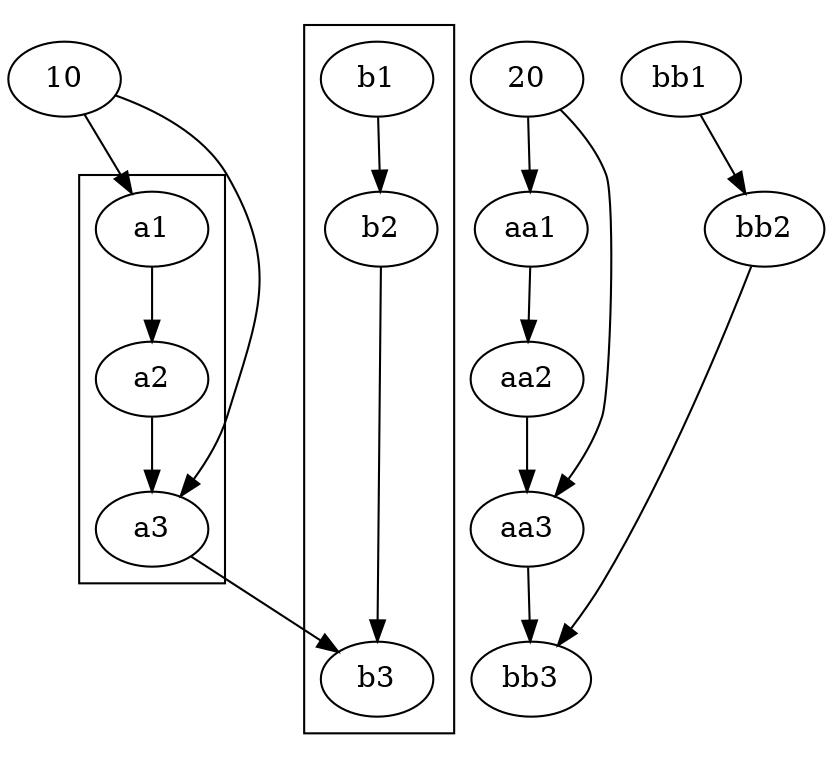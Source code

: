 /* nslimit to zero to layout as fast as possible */
/* clusterrank to control the subgraphs */
digraph "cr"
{
 /* clusterrank=global; */
 /* clusterrank=none; is same as global */
 clusterrank=local; /* give cluster separate layout */
 mclimit=0;
 nslimit=0;
 nslimit1=0;
 newrank=true;
 remincross=false;
 10;
 subgraph cluster_1
 {
   a1->a2->a3;
 }
 subgraph cluster_2
 {
   b1->b2->b3;
 }
 10->a1;
 10->a3;
 a3->b3;
 /* now the same but without cluster */
 20;
 subgraph sg_1
 {
   aa1->aa2->aa3;
 }
 subgraph sg_2
 {
   bb1->bb2->bb3;
 }
 20->aa1;
 20->aa3;
 aa3->bb3;
}
